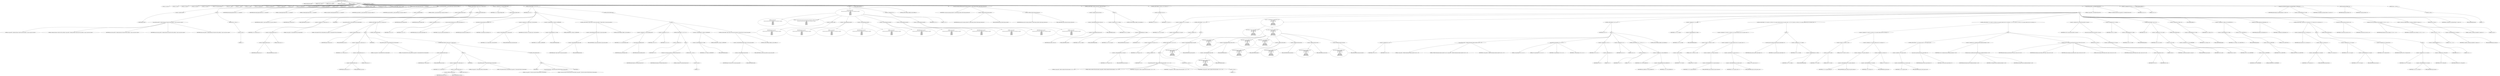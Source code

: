 digraph hostapd_notif_assoc {  
"1000123" [label = "(METHOD,hostapd_notif_assoc)" ]
"1000124" [label = "(PARAM,hostapd_data *hapd)" ]
"1000125" [label = "(PARAM,const u8 *addr)" ]
"1000126" [label = "(PARAM,const u8 *req_ies)" ]
"1000127" [label = "(PARAM,size_t req_ies_len)" ]
"1000128" [label = "(PARAM,int reassoc)" ]
"1000129" [label = "(BLOCK,,)" ]
"1000130" [label = "(LOCAL,v10: const u8 *)" ]
"1000131" [label = "(LOCAL,v11: size_t)" ]
"1000132" [label = "(LOCAL,v12: sta_info *)" ]
"1000133" [label = "(LOCAL,v13: sta_info *)" ]
"1000134" [label = "(LOCAL,v14: sta_info *)" ]
"1000135" [label = "(LOCAL,v15: wpa_state_machine *)" ]
"1000136" [label = "(LOCAL,v16: __int64)" ]
"1000137" [label = "(LOCAL,v17: __int64)" ]
"1000138" [label = "(LOCAL,v18: __int64)" ]
"1000139" [label = "(LOCAL,v19: unsigned int)" ]
"1000140" [label = "(LOCAL,v20: unsigned int)" ]
"1000141" [label = "(LOCAL,v21: unsigned int)" ]
"1000142" [label = "(LOCAL,v22: int)" ]
"1000143" [label = "(LOCAL,v23: unsigned int)" ]
"1000144" [label = "(LOCAL,v24: wpa_state_machine *)" ]
"1000145" [label = "(LOCAL,v25: wpa_event)" ]
"1000146" [label = "(LOCAL,v27: u32)" ]
"1000147" [label = "(LOCAL,v28: int)" ]
"1000148" [label = "(LOCAL,v29: u32)" ]
"1000149" [label = "(LOCAL,v30: u8 *)" ]
"1000150" [label = "(LOCAL,elems: ieee802_11_elems)" ]
"1000151" [label = "(LOCAL,eid: u8 [ 1112 ])" ]
"1000152" [label = "(CONTROL_STRUCTURE,if ( !addr ),if ( !addr ))" ]
"1000153" [label = "(<operator>.logicalNot,!addr)" ]
"1000154" [label = "(IDENTIFIER,addr,!addr)" ]
"1000155" [label = "(BLOCK,,)" ]
"1000156" [label = "(wpa_printf,wpa_printf(2, \"hostapd_notif_assoc: Skip event with no address\", req_ies, req_ies_len, reassoc))" ]
"1000157" [label = "(LITERAL,2,wpa_printf(2, \"hostapd_notif_assoc: Skip event with no address\", req_ies, req_ies_len, reassoc))" ]
"1000158" [label = "(LITERAL,\"hostapd_notif_assoc: Skip event with no address\",wpa_printf(2, \"hostapd_notif_assoc: Skip event with no address\", req_ies, req_ies_len, reassoc))" ]
"1000159" [label = "(IDENTIFIER,req_ies,wpa_printf(2, \"hostapd_notif_assoc: Skip event with no address\", req_ies, req_ies_len, reassoc))" ]
"1000160" [label = "(IDENTIFIER,req_ies_len,wpa_printf(2, \"hostapd_notif_assoc: Skip event with no address\", req_ies, req_ies_len, reassoc))" ]
"1000161" [label = "(IDENTIFIER,reassoc,wpa_printf(2, \"hostapd_notif_assoc: Skip event with no address\", req_ies, req_ies_len, reassoc))" ]
"1000162" [label = "(RETURN,return -1;,return -1;)" ]
"1000163" [label = "(<operator>.minus,-1)" ]
"1000164" [label = "(LITERAL,1,-1)" ]
"1000165" [label = "(hostapd_logger,hostapd_logger(hapd, addr, 1u, 2, \"associated\"))" ]
"1000166" [label = "(IDENTIFIER,hapd,hostapd_logger(hapd, addr, 1u, 2, \"associated\"))" ]
"1000167" [label = "(IDENTIFIER,addr,hostapd_logger(hapd, addr, 1u, 2, \"associated\"))" ]
"1000168" [label = "(LITERAL,1u,hostapd_logger(hapd, addr, 1u, 2, \"associated\"))" ]
"1000169" [label = "(LITERAL,2,hostapd_logger(hapd, addr, 1u, 2, \"associated\"))" ]
"1000170" [label = "(LITERAL,\"associated\",hostapd_logger(hapd, addr, 1u, 2, \"associated\"))" ]
"1000171" [label = "(ieee802_11_parse_elems,ieee802_11_parse_elems(req_ies, req_ies_len, &elems, 0))" ]
"1000172" [label = "(IDENTIFIER,req_ies,ieee802_11_parse_elems(req_ies, req_ies_len, &elems, 0))" ]
"1000173" [label = "(IDENTIFIER,req_ies_len,ieee802_11_parse_elems(req_ies, req_ies_len, &elems, 0))" ]
"1000174" [label = "(<operator>.addressOf,&elems)" ]
"1000175" [label = "(IDENTIFIER,elems,ieee802_11_parse_elems(req_ies, req_ies_len, &elems, 0))" ]
"1000176" [label = "(LITERAL,0,ieee802_11_parse_elems(req_ies, req_ies_len, &elems, 0))" ]
"1000177" [label = "(CONTROL_STRUCTURE,if ( elems.wps_ie ),if ( elems.wps_ie ))" ]
"1000178" [label = "(<operator>.fieldAccess,elems.wps_ie)" ]
"1000179" [label = "(IDENTIFIER,elems,if ( elems.wps_ie ))" ]
"1000180" [label = "(FIELD_IDENTIFIER,wps_ie,wps_ie)" ]
"1000181" [label = "(BLOCK,,)" ]
"1000182" [label = "(<operator>.assignment,v10 = elems.wps_ie - 2)" ]
"1000183" [label = "(IDENTIFIER,v10,v10 = elems.wps_ie - 2)" ]
"1000184" [label = "(<operator>.subtraction,elems.wps_ie - 2)" ]
"1000185" [label = "(<operator>.fieldAccess,elems.wps_ie)" ]
"1000186" [label = "(IDENTIFIER,elems,elems.wps_ie - 2)" ]
"1000187" [label = "(FIELD_IDENTIFIER,wps_ie,wps_ie)" ]
"1000188" [label = "(LITERAL,2,elems.wps_ie - 2)" ]
"1000189" [label = "(IDENTIFIER,L,)" ]
"1000190" [label = "(wpa_printf,wpa_printf(2, \"STA included WPS IE in (Re)AssocReq\"))" ]
"1000191" [label = "(LITERAL,2,wpa_printf(2, \"STA included WPS IE in (Re)AssocReq\"))" ]
"1000192" [label = "(LITERAL,\"STA included WPS IE in (Re)AssocReq\",wpa_printf(2, \"STA included WPS IE in (Re)AssocReq\"))" ]
"1000193" [label = "(CONTROL_STRUCTURE,else,else)" ]
"1000194" [label = "(CONTROL_STRUCTURE,if ( elems.rsn_ie ),if ( elems.rsn_ie ))" ]
"1000195" [label = "(<operator>.fieldAccess,elems.rsn_ie)" ]
"1000196" [label = "(IDENTIFIER,elems,if ( elems.rsn_ie ))" ]
"1000197" [label = "(FIELD_IDENTIFIER,rsn_ie,rsn_ie)" ]
"1000198" [label = "(BLOCK,,)" ]
"1000199" [label = "(<operator>.assignment,v10 = elems.rsn_ie - 2)" ]
"1000200" [label = "(IDENTIFIER,v10,v10 = elems.rsn_ie - 2)" ]
"1000201" [label = "(<operator>.subtraction,elems.rsn_ie - 2)" ]
"1000202" [label = "(<operator>.fieldAccess,elems.rsn_ie)" ]
"1000203" [label = "(IDENTIFIER,elems,elems.rsn_ie - 2)" ]
"1000204" [label = "(FIELD_IDENTIFIER,rsn_ie,rsn_ie)" ]
"1000205" [label = "(LITERAL,2,elems.rsn_ie - 2)" ]
"1000206" [label = "(IDENTIFIER,L,)" ]
"1000207" [label = "(wpa_printf,wpa_printf(2, \"STA included RSN IE in (Re)AssocReq\"))" ]
"1000208" [label = "(LITERAL,2,wpa_printf(2, \"STA included RSN IE in (Re)AssocReq\"))" ]
"1000209" [label = "(LITERAL,\"STA included RSN IE in (Re)AssocReq\",wpa_printf(2, \"STA included RSN IE in (Re)AssocReq\"))" ]
"1000210" [label = "(CONTROL_STRUCTURE,else,else)" ]
"1000211" [label = "(CONTROL_STRUCTURE,if ( elems.wpa_ie ),if ( elems.wpa_ie ))" ]
"1000212" [label = "(<operator>.fieldAccess,elems.wpa_ie)" ]
"1000213" [label = "(IDENTIFIER,elems,if ( elems.wpa_ie ))" ]
"1000214" [label = "(FIELD_IDENTIFIER,wpa_ie,wpa_ie)" ]
"1000215" [label = "(BLOCK,,)" ]
"1000216" [label = "(<operator>.assignment,v10 = elems.wpa_ie - 2)" ]
"1000217" [label = "(IDENTIFIER,v10,v10 = elems.wpa_ie - 2)" ]
"1000218" [label = "(<operator>.subtraction,elems.wpa_ie - 2)" ]
"1000219" [label = "(<operator>.fieldAccess,elems.wpa_ie)" ]
"1000220" [label = "(IDENTIFIER,elems,elems.wpa_ie - 2)" ]
"1000221" [label = "(FIELD_IDENTIFIER,wpa_ie,wpa_ie)" ]
"1000222" [label = "(LITERAL,2,elems.wpa_ie - 2)" ]
"1000223" [label = "(IDENTIFIER,L,)" ]
"1000224" [label = "(wpa_printf,wpa_printf(2, \"STA included WPA IE in (Re)AssocReq\"))" ]
"1000225" [label = "(LITERAL,2,wpa_printf(2, \"STA included WPA IE in (Re)AssocReq\"))" ]
"1000226" [label = "(LITERAL,\"STA included WPA IE in (Re)AssocReq\",wpa_printf(2, \"STA included WPA IE in (Re)AssocReq\"))" ]
"1000227" [label = "(CONTROL_STRUCTURE,else,else)" ]
"1000228" [label = "(BLOCK,,)" ]
"1000229" [label = "(IDENTIFIER,L,)" ]
"1000230" [label = "(wpa_printf,wpa_printf(2, \"STA did not include WPS/RSN/WPA IE in (Re)AssocReq\"))" ]
"1000231" [label = "(LITERAL,2,wpa_printf(2, \"STA did not include WPS/RSN/WPA IE in (Re)AssocReq\"))" ]
"1000232" [label = "(LITERAL,\"STA did not include WPS/RSN/WPA IE in (Re)AssocReq\",wpa_printf(2, \"STA did not include WPS/RSN/WPA IE in (Re)AssocReq\"))" ]
"1000233" [label = "(IDENTIFIER,L,)" ]
"1000234" [label = "(<operator>.assignment,v12 = ap_get_sta(hapd, addr))" ]
"1000235" [label = "(IDENTIFIER,v12,v12 = ap_get_sta(hapd, addr))" ]
"1000236" [label = "(ap_get_sta,ap_get_sta(hapd, addr))" ]
"1000237" [label = "(IDENTIFIER,hapd,ap_get_sta(hapd, addr))" ]
"1000238" [label = "(IDENTIFIER,addr,ap_get_sta(hapd, addr))" ]
"1000239" [label = "(CONTROL_STRUCTURE,if ( v12 ),if ( v12 ))" ]
"1000240" [label = "(IDENTIFIER,v12,if ( v12 ))" ]
"1000241" [label = "(BLOCK,,)" ]
"1000242" [label = "(<operator>.assignment,v13 = v12)" ]
"1000243" [label = "(IDENTIFIER,v13,v13 = v12)" ]
"1000244" [label = "(IDENTIFIER,v12,v13 = v12)" ]
"1000245" [label = "(ap_sta_no_session_timeout,ap_sta_no_session_timeout(hapd, v12))" ]
"1000246" [label = "(IDENTIFIER,hapd,ap_sta_no_session_timeout(hapd, v12))" ]
"1000247" [label = "(IDENTIFIER,v12,ap_sta_no_session_timeout(hapd, v12))" ]
"1000248" [label = "(accounting_sta_stop,accounting_sta_stop(hapd, v13))" ]
"1000249" [label = "(IDENTIFIER,hapd,accounting_sta_stop(hapd, v13))" ]
"1000250" [label = "(IDENTIFIER,v13,accounting_sta_stop(hapd, v13))" ]
"1000251" [label = "(<operator>.assignment,v13->timeout_next = STA_NULLFUNC)" ]
"1000252" [label = "(<operator>.indirectFieldAccess,v13->timeout_next)" ]
"1000253" [label = "(IDENTIFIER,v13,v13->timeout_next = STA_NULLFUNC)" ]
"1000254" [label = "(FIELD_IDENTIFIER,timeout_next,timeout_next)" ]
"1000255" [label = "(IDENTIFIER,STA_NULLFUNC,v13->timeout_next = STA_NULLFUNC)" ]
"1000256" [label = "(<operators>.assignmentAnd,v13->flags &= 0xFFFECFFF)" ]
"1000257" [label = "(<operator>.indirectFieldAccess,v13->flags)" ]
"1000258" [label = "(IDENTIFIER,v13,v13->flags &= 0xFFFECFFF)" ]
"1000259" [label = "(FIELD_IDENTIFIER,flags,flags)" ]
"1000260" [label = "(LITERAL,0xFFFECFFF,v13->flags &= 0xFFFECFFF)" ]
"1000261" [label = "(CONTROL_STRUCTURE,if ( hapd->iface->drv_max_acl_mac_addrs ),if ( hapd->iface->drv_max_acl_mac_addrs ))" ]
"1000262" [label = "(<operator>.indirectFieldAccess,hapd->iface->drv_max_acl_mac_addrs)" ]
"1000263" [label = "(<operator>.indirectFieldAccess,hapd->iface)" ]
"1000264" [label = "(IDENTIFIER,hapd,if ( hapd->iface->drv_max_acl_mac_addrs ))" ]
"1000265" [label = "(FIELD_IDENTIFIER,iface,iface)" ]
"1000266" [label = "(FIELD_IDENTIFIER,drv_max_acl_mac_addrs,drv_max_acl_mac_addrs)" ]
"1000267" [label = "(CONTROL_STRUCTURE,goto LABEL_16;,goto LABEL_16;)" ]
"1000268" [label = "(CONTROL_STRUCTURE,else,else)" ]
"1000269" [label = "(BLOCK,,)" ]
"1000270" [label = "(<operator>.assignment,v14 = ap_sta_add(hapd, addr))" ]
"1000271" [label = "(IDENTIFIER,v14,v14 = ap_sta_add(hapd, addr))" ]
"1000272" [label = "(ap_sta_add,ap_sta_add(hapd, addr))" ]
"1000273" [label = "(IDENTIFIER,hapd,ap_sta_add(hapd, addr))" ]
"1000274" [label = "(IDENTIFIER,addr,ap_sta_add(hapd, addr))" ]
"1000275" [label = "(<operator>.assignment,v13 = v14)" ]
"1000276" [label = "(IDENTIFIER,v13,v13 = v14)" ]
"1000277" [label = "(IDENTIFIER,v14,v13 = v14)" ]
"1000278" [label = "(CONTROL_STRUCTURE,if ( !v14 ),if ( !v14 ))" ]
"1000279" [label = "(<operator>.logicalNot,!v14)" ]
"1000280" [label = "(IDENTIFIER,v14,!v14)" ]
"1000281" [label = "(BLOCK,,)" ]
"1000282" [label = "(hostapd_drv_sta_disassoc,hostapd_drv_sta_disassoc(hapd, addr, 5))" ]
"1000283" [label = "(IDENTIFIER,hapd,hostapd_drv_sta_disassoc(hapd, addr, 5))" ]
"1000284" [label = "(IDENTIFIER,addr,hostapd_drv_sta_disassoc(hapd, addr, 5))" ]
"1000285" [label = "(LITERAL,5,hostapd_drv_sta_disassoc(hapd, addr, 5))" ]
"1000286" [label = "(RETURN,return -1;,return -1;)" ]
"1000287" [label = "(<operator>.minus,-1)" ]
"1000288" [label = "(LITERAL,1,-1)" ]
"1000289" [label = "(<operators>.assignmentAnd,v14->flags &= 0xFFFECFFF)" ]
"1000290" [label = "(<operator>.indirectFieldAccess,v14->flags)" ]
"1000291" [label = "(IDENTIFIER,v14,v14->flags &= 0xFFFECFFF)" ]
"1000292" [label = "(FIELD_IDENTIFIER,flags,flags)" ]
"1000293" [label = "(LITERAL,0xFFFECFFF,v14->flags &= 0xFFFECFFF)" ]
"1000294" [label = "(CONTROL_STRUCTURE,if ( hapd->iface->drv_max_acl_mac_addrs ),if ( hapd->iface->drv_max_acl_mac_addrs ))" ]
"1000295" [label = "(<operator>.indirectFieldAccess,hapd->iface->drv_max_acl_mac_addrs)" ]
"1000296" [label = "(<operator>.indirectFieldAccess,hapd->iface)" ]
"1000297" [label = "(IDENTIFIER,hapd,if ( hapd->iface->drv_max_acl_mac_addrs ))" ]
"1000298" [label = "(FIELD_IDENTIFIER,iface,iface)" ]
"1000299" [label = "(FIELD_IDENTIFIER,drv_max_acl_mac_addrs,drv_max_acl_mac_addrs)" ]
"1000300" [label = "(CONTROL_STRUCTURE,goto LABEL_16;,goto LABEL_16;)" ]
"1000301" [label = "(BLOCK,,)" ]
"1000302" [label = "(wpa_printf,wpa_printf(\n      3,\n      \"STA %02x:%02x:%02x:%02x:%02x:%02x not allowed to connect\",\n      *addr,\n      addr[1],\n      addr[2],\n      addr[3],\n      addr[4],\n      addr[5]))" ]
"1000303" [label = "(LITERAL,3,wpa_printf(\n      3,\n      \"STA %02x:%02x:%02x:%02x:%02x:%02x not allowed to connect\",\n      *addr,\n      addr[1],\n      addr[2],\n      addr[3],\n      addr[4],\n      addr[5]))" ]
"1000304" [label = "(LITERAL,\"STA %02x:%02x:%02x:%02x:%02x:%02x not allowed to connect\",wpa_printf(\n      3,\n      \"STA %02x:%02x:%02x:%02x:%02x:%02x not allowed to connect\",\n      *addr,\n      addr[1],\n      addr[2],\n      addr[3],\n      addr[4],\n      addr[5]))" ]
"1000305" [label = "(<operator>.indirection,*addr)" ]
"1000306" [label = "(IDENTIFIER,addr,wpa_printf(\n      3,\n      \"STA %02x:%02x:%02x:%02x:%02x:%02x not allowed to connect\",\n      *addr,\n      addr[1],\n      addr[2],\n      addr[3],\n      addr[4],\n      addr[5]))" ]
"1000307" [label = "(<operator>.indirectIndexAccess,addr[1])" ]
"1000308" [label = "(IDENTIFIER,addr,wpa_printf(\n      3,\n      \"STA %02x:%02x:%02x:%02x:%02x:%02x not allowed to connect\",\n      *addr,\n      addr[1],\n      addr[2],\n      addr[3],\n      addr[4],\n      addr[5]))" ]
"1000309" [label = "(LITERAL,1,wpa_printf(\n      3,\n      \"STA %02x:%02x:%02x:%02x:%02x:%02x not allowed to connect\",\n      *addr,\n      addr[1],\n      addr[2],\n      addr[3],\n      addr[4],\n      addr[5]))" ]
"1000310" [label = "(<operator>.indirectIndexAccess,addr[2])" ]
"1000311" [label = "(IDENTIFIER,addr,wpa_printf(\n      3,\n      \"STA %02x:%02x:%02x:%02x:%02x:%02x not allowed to connect\",\n      *addr,\n      addr[1],\n      addr[2],\n      addr[3],\n      addr[4],\n      addr[5]))" ]
"1000312" [label = "(LITERAL,2,wpa_printf(\n      3,\n      \"STA %02x:%02x:%02x:%02x:%02x:%02x not allowed to connect\",\n      *addr,\n      addr[1],\n      addr[2],\n      addr[3],\n      addr[4],\n      addr[5]))" ]
"1000313" [label = "(<operator>.indirectIndexAccess,addr[3])" ]
"1000314" [label = "(IDENTIFIER,addr,wpa_printf(\n      3,\n      \"STA %02x:%02x:%02x:%02x:%02x:%02x not allowed to connect\",\n      *addr,\n      addr[1],\n      addr[2],\n      addr[3],\n      addr[4],\n      addr[5]))" ]
"1000315" [label = "(LITERAL,3,wpa_printf(\n      3,\n      \"STA %02x:%02x:%02x:%02x:%02x:%02x not allowed to connect\",\n      *addr,\n      addr[1],\n      addr[2],\n      addr[3],\n      addr[4],\n      addr[5]))" ]
"1000316" [label = "(<operator>.indirectIndexAccess,addr[4])" ]
"1000317" [label = "(IDENTIFIER,addr,wpa_printf(\n      3,\n      \"STA %02x:%02x:%02x:%02x:%02x:%02x not allowed to connect\",\n      *addr,\n      addr[1],\n      addr[2],\n      addr[3],\n      addr[4],\n      addr[5]))" ]
"1000318" [label = "(LITERAL,4,wpa_printf(\n      3,\n      \"STA %02x:%02x:%02x:%02x:%02x:%02x not allowed to connect\",\n      *addr,\n      addr[1],\n      addr[2],\n      addr[3],\n      addr[4],\n      addr[5]))" ]
"1000319" [label = "(<operator>.indirectIndexAccess,addr[5])" ]
"1000320" [label = "(IDENTIFIER,addr,wpa_printf(\n      3,\n      \"STA %02x:%02x:%02x:%02x:%02x:%02x not allowed to connect\",\n      *addr,\n      addr[1],\n      addr[2],\n      addr[3],\n      addr[4],\n      addr[5]))" ]
"1000321" [label = "(LITERAL,5,wpa_printf(\n      3,\n      \"STA %02x:%02x:%02x:%02x:%02x:%02x not allowed to connect\",\n      *addr,\n      addr[1],\n      addr[2],\n      addr[3],\n      addr[4],\n      addr[5]))" ]
"1000322" [label = "(<operator>.assignment,v22 = 1)" ]
"1000323" [label = "(IDENTIFIER,v22,v22 = 1)" ]
"1000324" [label = "(LITERAL,1,v22 = 1)" ]
"1000325" [label = "(CONTROL_STRUCTURE,goto LABEL_33;,goto LABEL_33;)" ]
"1000326" [label = "(JUMP_TARGET,LABEL_16)" ]
"1000327" [label = "(ap_copy_sta_supp_op_classes,ap_copy_sta_supp_op_classes(v13, elems.supp_op_classes, elems.supp_op_classes_len))" ]
"1000328" [label = "(IDENTIFIER,v13,ap_copy_sta_supp_op_classes(v13, elems.supp_op_classes, elems.supp_op_classes_len))" ]
"1000329" [label = "(<operator>.fieldAccess,elems.supp_op_classes)" ]
"1000330" [label = "(IDENTIFIER,elems,ap_copy_sta_supp_op_classes(v13, elems.supp_op_classes, elems.supp_op_classes_len))" ]
"1000331" [label = "(FIELD_IDENTIFIER,supp_op_classes,supp_op_classes)" ]
"1000332" [label = "(<operator>.fieldAccess,elems.supp_op_classes_len)" ]
"1000333" [label = "(IDENTIFIER,elems,ap_copy_sta_supp_op_classes(v13, elems.supp_op_classes, elems.supp_op_classes_len))" ]
"1000334" [label = "(FIELD_IDENTIFIER,supp_op_classes_len,supp_op_classes_len)" ]
"1000335" [label = "(CONTROL_STRUCTURE,if ( !hapd->conf->wpa ),if ( !hapd->conf->wpa ))" ]
"1000336" [label = "(<operator>.logicalNot,!hapd->conf->wpa)" ]
"1000337" [label = "(<operator>.indirectFieldAccess,hapd->conf->wpa)" ]
"1000338" [label = "(<operator>.indirectFieldAccess,hapd->conf)" ]
"1000339" [label = "(IDENTIFIER,hapd,!hapd->conf->wpa)" ]
"1000340" [label = "(FIELD_IDENTIFIER,conf,conf)" ]
"1000341" [label = "(FIELD_IDENTIFIER,wpa,wpa)" ]
"1000342" [label = "(BLOCK,,)" ]
"1000343" [label = "(<operator>.assignment,v23 = v13->flags)" ]
"1000344" [label = "(IDENTIFIER,v23,v23 = v13->flags)" ]
"1000345" [label = "(<operator>.indirectFieldAccess,v13->flags)" ]
"1000346" [label = "(IDENTIFIER,v13,v23 = v13->flags)" ]
"1000347" [label = "(FIELD_IDENTIFIER,flags,flags)" ]
"1000348" [label = "(CONTROL_STRUCTURE,goto LABEL_25;,goto LABEL_25;)" ]
"1000349" [label = "(CONTROL_STRUCTURE,if ( v10 && v11 ),if ( v10 && v11 ))" ]
"1000350" [label = "(<operator>.logicalAnd,v10 && v11)" ]
"1000351" [label = "(IDENTIFIER,v10,v10 && v11)" ]
"1000352" [label = "(IDENTIFIER,v11,v10 && v11)" ]
"1000353" [label = "(BLOCK,,)" ]
"1000354" [label = "(<operator>.assignment,v15 = v13->wpa_sm)" ]
"1000355" [label = "(IDENTIFIER,v15,v15 = v13->wpa_sm)" ]
"1000356" [label = "(<operator>.indirectFieldAccess,v13->wpa_sm)" ]
"1000357" [label = "(IDENTIFIER,v13,v15 = v13->wpa_sm)" ]
"1000358" [label = "(FIELD_IDENTIFIER,wpa_sm,wpa_sm)" ]
"1000359" [label = "(CONTROL_STRUCTURE,if ( !v15 ),if ( !v15 ))" ]
"1000360" [label = "(<operator>.logicalNot,!v15)" ]
"1000361" [label = "(IDENTIFIER,v15,!v15)" ]
"1000362" [label = "(BLOCK,,)" ]
"1000363" [label = "(<operator>.assignment,v13->wpa_sm = v15)" ]
"1000364" [label = "(<operator>.indirectFieldAccess,v13->wpa_sm)" ]
"1000365" [label = "(IDENTIFIER,v13,v13->wpa_sm = v15)" ]
"1000366" [label = "(FIELD_IDENTIFIER,wpa_sm,wpa_sm)" ]
"1000367" [label = "(IDENTIFIER,v15,v13->wpa_sm = v15)" ]
"1000368" [label = "(CONTROL_STRUCTURE,if ( !v15 ),if ( !v15 ))" ]
"1000369" [label = "(<operator>.logicalNot,!v15)" ]
"1000370" [label = "(IDENTIFIER,v15,!v15)" ]
"1000371" [label = "(BLOCK,,)" ]
"1000372" [label = "(wpa_printf,wpa_printf(5, \"Failed to initialize WPA state machine\", v16, v17, v18))" ]
"1000373" [label = "(LITERAL,5,wpa_printf(5, \"Failed to initialize WPA state machine\", v16, v17, v18))" ]
"1000374" [label = "(LITERAL,\"Failed to initialize WPA state machine\",wpa_printf(5, \"Failed to initialize WPA state machine\", v16, v17, v18))" ]
"1000375" [label = "(IDENTIFIER,v16,wpa_printf(5, \"Failed to initialize WPA state machine\", v16, v17, v18))" ]
"1000376" [label = "(IDENTIFIER,v17,wpa_printf(5, \"Failed to initialize WPA state machine\", v16, v17, v18))" ]
"1000377" [label = "(IDENTIFIER,v18,wpa_printf(5, \"Failed to initialize WPA state machine\", v16, v17, v18))" ]
"1000378" [label = "(RETURN,return -1;,return -1;)" ]
"1000379" [label = "(<operator>.minus,-1)" ]
"1000380" [label = "(LITERAL,1,-1)" ]
"1000381" [label = "(<operator>.assignment,v19 = wpa_validate_wpa_ie(\n            hapd->wpa_auth,\n            v15,\n            hapd->iface->freq,\n            v10,\n            v11,\n            elems.mdie,\n            elems.mdie_len,\n            elems.owe_dh,\n            elems.owe_dh_len))" ]
"1000382" [label = "(IDENTIFIER,v19,v19 = wpa_validate_wpa_ie(\n            hapd->wpa_auth,\n            v15,\n            hapd->iface->freq,\n            v10,\n            v11,\n            elems.mdie,\n            elems.mdie_len,\n            elems.owe_dh,\n            elems.owe_dh_len))" ]
"1000383" [label = "(wpa_validate_wpa_ie,wpa_validate_wpa_ie(\n            hapd->wpa_auth,\n            v15,\n            hapd->iface->freq,\n            v10,\n            v11,\n            elems.mdie,\n            elems.mdie_len,\n            elems.owe_dh,\n            elems.owe_dh_len))" ]
"1000384" [label = "(<operator>.indirectFieldAccess,hapd->wpa_auth)" ]
"1000385" [label = "(IDENTIFIER,hapd,wpa_validate_wpa_ie(\n            hapd->wpa_auth,\n            v15,\n            hapd->iface->freq,\n            v10,\n            v11,\n            elems.mdie,\n            elems.mdie_len,\n            elems.owe_dh,\n            elems.owe_dh_len))" ]
"1000386" [label = "(FIELD_IDENTIFIER,wpa_auth,wpa_auth)" ]
"1000387" [label = "(IDENTIFIER,v15,wpa_validate_wpa_ie(\n            hapd->wpa_auth,\n            v15,\n            hapd->iface->freq,\n            v10,\n            v11,\n            elems.mdie,\n            elems.mdie_len,\n            elems.owe_dh,\n            elems.owe_dh_len))" ]
"1000388" [label = "(<operator>.indirectFieldAccess,hapd->iface->freq)" ]
"1000389" [label = "(<operator>.indirectFieldAccess,hapd->iface)" ]
"1000390" [label = "(IDENTIFIER,hapd,wpa_validate_wpa_ie(\n            hapd->wpa_auth,\n            v15,\n            hapd->iface->freq,\n            v10,\n            v11,\n            elems.mdie,\n            elems.mdie_len,\n            elems.owe_dh,\n            elems.owe_dh_len))" ]
"1000391" [label = "(FIELD_IDENTIFIER,iface,iface)" ]
"1000392" [label = "(FIELD_IDENTIFIER,freq,freq)" ]
"1000393" [label = "(IDENTIFIER,v10,wpa_validate_wpa_ie(\n            hapd->wpa_auth,\n            v15,\n            hapd->iface->freq,\n            v10,\n            v11,\n            elems.mdie,\n            elems.mdie_len,\n            elems.owe_dh,\n            elems.owe_dh_len))" ]
"1000394" [label = "(IDENTIFIER,v11,wpa_validate_wpa_ie(\n            hapd->wpa_auth,\n            v15,\n            hapd->iface->freq,\n            v10,\n            v11,\n            elems.mdie,\n            elems.mdie_len,\n            elems.owe_dh,\n            elems.owe_dh_len))" ]
"1000395" [label = "(<operator>.fieldAccess,elems.mdie)" ]
"1000396" [label = "(IDENTIFIER,elems,wpa_validate_wpa_ie(\n            hapd->wpa_auth,\n            v15,\n            hapd->iface->freq,\n            v10,\n            v11,\n            elems.mdie,\n            elems.mdie_len,\n            elems.owe_dh,\n            elems.owe_dh_len))" ]
"1000397" [label = "(FIELD_IDENTIFIER,mdie,mdie)" ]
"1000398" [label = "(<operator>.fieldAccess,elems.mdie_len)" ]
"1000399" [label = "(IDENTIFIER,elems,wpa_validate_wpa_ie(\n            hapd->wpa_auth,\n            v15,\n            hapd->iface->freq,\n            v10,\n            v11,\n            elems.mdie,\n            elems.mdie_len,\n            elems.owe_dh,\n            elems.owe_dh_len))" ]
"1000400" [label = "(FIELD_IDENTIFIER,mdie_len,mdie_len)" ]
"1000401" [label = "(<operator>.fieldAccess,elems.owe_dh)" ]
"1000402" [label = "(IDENTIFIER,elems,wpa_validate_wpa_ie(\n            hapd->wpa_auth,\n            v15,\n            hapd->iface->freq,\n            v10,\n            v11,\n            elems.mdie,\n            elems.mdie_len,\n            elems.owe_dh,\n            elems.owe_dh_len))" ]
"1000403" [label = "(FIELD_IDENTIFIER,owe_dh,owe_dh)" ]
"1000404" [label = "(<operator>.fieldAccess,elems.owe_dh_len)" ]
"1000405" [label = "(IDENTIFIER,elems,wpa_validate_wpa_ie(\n            hapd->wpa_auth,\n            v15,\n            hapd->iface->freq,\n            v10,\n            v11,\n            elems.mdie,\n            elems.mdie_len,\n            elems.owe_dh,\n            elems.owe_dh_len))" ]
"1000406" [label = "(FIELD_IDENTIFIER,owe_dh_len,owe_dh_len)" ]
"1000407" [label = "(CONTROL_STRUCTURE,if ( v19 ),if ( v19 ))" ]
"1000408" [label = "(IDENTIFIER,v19,if ( v19 ))" ]
"1000409" [label = "(BLOCK,,)" ]
"1000410" [label = "(<operator>.assignment,v20 = v19)" ]
"1000411" [label = "(IDENTIFIER,v20,v20 = v19)" ]
"1000412" [label = "(IDENTIFIER,v19,v20 = v19)" ]
"1000413" [label = "(wpa_printf,wpa_printf(2, \"WPA/RSN information element rejected? (res %u)\", v19))" ]
"1000414" [label = "(LITERAL,2,wpa_printf(2, \"WPA/RSN information element rejected? (res %u)\", v19))" ]
"1000415" [label = "(LITERAL,\"WPA/RSN information element rejected? (res %u)\",wpa_printf(2, \"WPA/RSN information element rejected? (res %u)\", v19))" ]
"1000416" [label = "(IDENTIFIER,v19,wpa_printf(2, \"WPA/RSN information element rejected? (res %u)\", v19))" ]
"1000417" [label = "(wpa_hexdump,wpa_hexdump(2, \"IE\", v10, v11))" ]
"1000418" [label = "(LITERAL,2,wpa_hexdump(2, \"IE\", v10, v11))" ]
"1000419" [label = "(LITERAL,\"IE\",wpa_hexdump(2, \"IE\", v10, v11))" ]
"1000420" [label = "(IDENTIFIER,v10,wpa_hexdump(2, \"IE\", v10, v11))" ]
"1000421" [label = "(IDENTIFIER,v11,wpa_hexdump(2, \"IE\", v10, v11))" ]
"1000422" [label = "(<operator>.assignment,v21 = v20 - 2)" ]
"1000423" [label = "(IDENTIFIER,v21,v21 = v20 - 2)" ]
"1000424" [label = "(<operator>.subtraction,v20 - 2)" ]
"1000425" [label = "(IDENTIFIER,v20,v20 - 2)" ]
"1000426" [label = "(LITERAL,2,v20 - 2)" ]
"1000427" [label = "(<operator>.assignment,v22 = 13)" ]
"1000428" [label = "(IDENTIFIER,v22,v22 = 13)" ]
"1000429" [label = "(LITERAL,13,v22 = 13)" ]
"1000430" [label = "(CONTROL_STRUCTURE,if ( v21 < 7 ),if ( v21 < 7 ))" ]
"1000431" [label = "(<operator>.lessThan,v21 < 7)" ]
"1000432" [label = "(IDENTIFIER,v21,v21 < 7)" ]
"1000433" [label = "(LITERAL,7,v21 < 7)" ]
"1000434" [label = "(<operator>.assignment,v22 = dword_48B3A0[v21])" ]
"1000435" [label = "(IDENTIFIER,v22,v22 = dword_48B3A0[v21])" ]
"1000436" [label = "(<operator>.indirectIndexAccess,dword_48B3A0[v21])" ]
"1000437" [label = "(IDENTIFIER,dword_48B3A0,v22 = dword_48B3A0[v21])" ]
"1000438" [label = "(IDENTIFIER,v21,v22 = dword_48B3A0[v21])" ]
"1000439" [label = "(CONTROL_STRUCTURE,goto LABEL_33;,goto LABEL_33;)" ]
"1000440" [label = "(<operator>.assignment,v27 = v13->flags)" ]
"1000441" [label = "(IDENTIFIER,v27,v27 = v13->flags)" ]
"1000442" [label = "(<operator>.indirectFieldAccess,v13->flags)" ]
"1000443" [label = "(IDENTIFIER,v13,v27 = v13->flags)" ]
"1000444" [label = "(FIELD_IDENTIFIER,flags,flags)" ]
"1000445" [label = "(CONTROL_STRUCTURE,if ( (v27 & 0x402) == 1026 && !v13->sa_query_timed_out && v13->sa_query_count > 0 ),if ( (v27 & 0x402) == 1026 && !v13->sa_query_timed_out && v13->sa_query_count > 0 ))" ]
"1000446" [label = "(<operator>.logicalAnd,(v27 & 0x402) == 1026 && !v13->sa_query_timed_out && v13->sa_query_count > 0)" ]
"1000447" [label = "(<operator>.equals,(v27 & 0x402) == 1026)" ]
"1000448" [label = "(<operator>.and,v27 & 0x402)" ]
"1000449" [label = "(IDENTIFIER,v27,v27 & 0x402)" ]
"1000450" [label = "(LITERAL,0x402,v27 & 0x402)" ]
"1000451" [label = "(LITERAL,1026,(v27 & 0x402) == 1026)" ]
"1000452" [label = "(<operator>.logicalAnd,!v13->sa_query_timed_out && v13->sa_query_count > 0)" ]
"1000453" [label = "(<operator>.logicalNot,!v13->sa_query_timed_out)" ]
"1000454" [label = "(<operator>.indirectFieldAccess,v13->sa_query_timed_out)" ]
"1000455" [label = "(IDENTIFIER,v13,!v13->sa_query_timed_out)" ]
"1000456" [label = "(FIELD_IDENTIFIER,sa_query_timed_out,sa_query_timed_out)" ]
"1000457" [label = "(<operator>.greaterThan,v13->sa_query_count > 0)" ]
"1000458" [label = "(<operator>.indirectFieldAccess,v13->sa_query_count)" ]
"1000459" [label = "(IDENTIFIER,v13,v13->sa_query_count > 0)" ]
"1000460" [label = "(FIELD_IDENTIFIER,sa_query_count,sa_query_count)" ]
"1000461" [label = "(LITERAL,0,v13->sa_query_count > 0)" ]
"1000462" [label = "(BLOCK,,)" ]
"1000463" [label = "(ap_check_sa_query_timeout,ap_check_sa_query_timeout(hapd, v13))" ]
"1000464" [label = "(IDENTIFIER,hapd,ap_check_sa_query_timeout(hapd, v13))" ]
"1000465" [label = "(IDENTIFIER,v13,ap_check_sa_query_timeout(hapd, v13))" ]
"1000466" [label = "(<operator>.assignment,v27 = v13->flags)" ]
"1000467" [label = "(IDENTIFIER,v27,v27 = v13->flags)" ]
"1000468" [label = "(<operator>.indirectFieldAccess,v13->flags)" ]
"1000469" [label = "(IDENTIFIER,v13,v27 = v13->flags)" ]
"1000470" [label = "(FIELD_IDENTIFIER,flags,flags)" ]
"1000471" [label = "(CONTROL_STRUCTURE,if ( (v27 & 0x402) == 1026 && !v13->sa_query_timed_out && v13->auth_alg != 2 ),if ( (v27 & 0x402) == 1026 && !v13->sa_query_timed_out && v13->auth_alg != 2 ))" ]
"1000472" [label = "(<operator>.logicalAnd,(v27 & 0x402) == 1026 && !v13->sa_query_timed_out && v13->auth_alg != 2)" ]
"1000473" [label = "(<operator>.equals,(v27 & 0x402) == 1026)" ]
"1000474" [label = "(<operator>.and,v27 & 0x402)" ]
"1000475" [label = "(IDENTIFIER,v27,v27 & 0x402)" ]
"1000476" [label = "(LITERAL,0x402,v27 & 0x402)" ]
"1000477" [label = "(LITERAL,1026,(v27 & 0x402) == 1026)" ]
"1000478" [label = "(<operator>.logicalAnd,!v13->sa_query_timed_out && v13->auth_alg != 2)" ]
"1000479" [label = "(<operator>.logicalNot,!v13->sa_query_timed_out)" ]
"1000480" [label = "(<operator>.indirectFieldAccess,v13->sa_query_timed_out)" ]
"1000481" [label = "(IDENTIFIER,v13,!v13->sa_query_timed_out)" ]
"1000482" [label = "(FIELD_IDENTIFIER,sa_query_timed_out,sa_query_timed_out)" ]
"1000483" [label = "(<operator>.notEquals,v13->auth_alg != 2)" ]
"1000484" [label = "(<operator>.indirectFieldAccess,v13->auth_alg)" ]
"1000485" [label = "(IDENTIFIER,v13,v13->auth_alg != 2)" ]
"1000486" [label = "(FIELD_IDENTIFIER,auth_alg,auth_alg)" ]
"1000487" [label = "(LITERAL,2,v13->auth_alg != 2)" ]
"1000488" [label = "(BLOCK,,)" ]
"1000489" [label = "(CONTROL_STRUCTURE,if ( !v13->sa_query_count ),if ( !v13->sa_query_count ))" ]
"1000490" [label = "(<operator>.logicalNot,!v13->sa_query_count)" ]
"1000491" [label = "(<operator>.indirectFieldAccess,v13->sa_query_count)" ]
"1000492" [label = "(IDENTIFIER,v13,!v13->sa_query_count)" ]
"1000493" [label = "(FIELD_IDENTIFIER,sa_query_count,sa_query_count)" ]
"1000494" [label = "(ap_sta_start_sa_query,ap_sta_start_sa_query(hapd, v13))" ]
"1000495" [label = "(IDENTIFIER,hapd,ap_sta_start_sa_query(hapd, v13))" ]
"1000496" [label = "(IDENTIFIER,v13,ap_sta_start_sa_query(hapd, v13))" ]
"1000497" [label = "(<operator>.assignment,v30 = hostapd_eid_assoc_comeback_time(hapd, v13, eid))" ]
"1000498" [label = "(IDENTIFIER,v30,v30 = hostapd_eid_assoc_comeback_time(hapd, v13, eid))" ]
"1000499" [label = "(hostapd_eid_assoc_comeback_time,hostapd_eid_assoc_comeback_time(hapd, v13, eid))" ]
"1000500" [label = "(IDENTIFIER,hapd,hostapd_eid_assoc_comeback_time(hapd, v13, eid))" ]
"1000501" [label = "(IDENTIFIER,v13,hostapd_eid_assoc_comeback_time(hapd, v13, eid))" ]
"1000502" [label = "(IDENTIFIER,eid,hostapd_eid_assoc_comeback_time(hapd, v13, eid))" ]
"1000503" [label = "(hostapd_sta_assoc,hostapd_sta_assoc(hapd, addr, reassoc, 0x1Eu, eid, v30 - eid))" ]
"1000504" [label = "(IDENTIFIER,hapd,hostapd_sta_assoc(hapd, addr, reassoc, 0x1Eu, eid, v30 - eid))" ]
"1000505" [label = "(IDENTIFIER,addr,hostapd_sta_assoc(hapd, addr, reassoc, 0x1Eu, eid, v30 - eid))" ]
"1000506" [label = "(IDENTIFIER,reassoc,hostapd_sta_assoc(hapd, addr, reassoc, 0x1Eu, eid, v30 - eid))" ]
"1000507" [label = "(LITERAL,0x1Eu,hostapd_sta_assoc(hapd, addr, reassoc, 0x1Eu, eid, v30 - eid))" ]
"1000508" [label = "(IDENTIFIER,eid,hostapd_sta_assoc(hapd, addr, reassoc, 0x1Eu, eid, v30 - eid))" ]
"1000509" [label = "(<operator>.subtraction,v30 - eid)" ]
"1000510" [label = "(IDENTIFIER,v30,v30 - eid)" ]
"1000511" [label = "(IDENTIFIER,eid,v30 - eid)" ]
"1000512" [label = "(RETURN,return 0;,return 0;)" ]
"1000513" [label = "(LITERAL,0,return 0;)" ]
"1000514" [label = "(<operator>.assignment,v28 = wpa_auth_uses_mfp(v13->wpa_sm))" ]
"1000515" [label = "(IDENTIFIER,v28,v28 = wpa_auth_uses_mfp(v13->wpa_sm))" ]
"1000516" [label = "(wpa_auth_uses_mfp,wpa_auth_uses_mfp(v13->wpa_sm))" ]
"1000517" [label = "(<operator>.indirectFieldAccess,v13->wpa_sm)" ]
"1000518" [label = "(IDENTIFIER,v13,wpa_auth_uses_mfp(v13->wpa_sm))" ]
"1000519" [label = "(FIELD_IDENTIFIER,wpa_sm,wpa_sm)" ]
"1000520" [label = "(<operator>.assignment,v29 = v13->flags)" ]
"1000521" [label = "(IDENTIFIER,v29,v29 = v13->flags)" ]
"1000522" [label = "(<operator>.indirectFieldAccess,v13->flags)" ]
"1000523" [label = "(IDENTIFIER,v13,v29 = v13->flags)" ]
"1000524" [label = "(FIELD_IDENTIFIER,flags,flags)" ]
"1000525" [label = "(CONTROL_STRUCTURE,if ( v28 ),if ( v28 ))" ]
"1000526" [label = "(IDENTIFIER,v28,if ( v28 ))" ]
"1000527" [label = "(<operator>.assignment,v23 = v29 | 0x400)" ]
"1000528" [label = "(IDENTIFIER,v23,v23 = v29 | 0x400)" ]
"1000529" [label = "(<operator>.or,v29 | 0x400)" ]
"1000530" [label = "(IDENTIFIER,v29,v29 | 0x400)" ]
"1000531" [label = "(LITERAL,0x400,v29 | 0x400)" ]
"1000532" [label = "(CONTROL_STRUCTURE,else,else)" ]
"1000533" [label = "(<operator>.assignment,v23 = v29 & 0xFFFFFBFF)" ]
"1000534" [label = "(IDENTIFIER,v23,v23 = v29 & 0xFFFFFBFF)" ]
"1000535" [label = "(<operator>.and,v29 & 0xFFFFFBFF)" ]
"1000536" [label = "(IDENTIFIER,v29,v29 & 0xFFFFFBFF)" ]
"1000537" [label = "(LITERAL,0xFFFFFBFF,v29 & 0xFFFFFBFF)" ]
"1000538" [label = "(<operator>.assignment,v13->flags = v23)" ]
"1000539" [label = "(<operator>.indirectFieldAccess,v13->flags)" ]
"1000540" [label = "(IDENTIFIER,v13,v13->flags = v23)" ]
"1000541" [label = "(FIELD_IDENTIFIER,flags,flags)" ]
"1000542" [label = "(IDENTIFIER,v23,v13->flags = v23)" ]
"1000543" [label = "(JUMP_TARGET,LABEL_25)" ]
"1000544" [label = "(<operator>.assignment,v13->flags = v23 & 0xFFF7FFFC | 3)" ]
"1000545" [label = "(<operator>.indirectFieldAccess,v13->flags)" ]
"1000546" [label = "(IDENTIFIER,v13,v13->flags = v23 & 0xFFF7FFFC | 3)" ]
"1000547" [label = "(FIELD_IDENTIFIER,flags,flags)" ]
"1000548" [label = "(<operator>.or,v23 & 0xFFF7FFFC | 3)" ]
"1000549" [label = "(<operator>.and,v23 & 0xFFF7FFFC)" ]
"1000550" [label = "(IDENTIFIER,v23,v23 & 0xFFF7FFFC)" ]
"1000551" [label = "(LITERAL,0xFFF7FFFC,v23 & 0xFFF7FFFC)" ]
"1000552" [label = "(LITERAL,3,v23 & 0xFFF7FFFC | 3)" ]
"1000553" [label = "(hostapd_set_sta_flags,hostapd_set_sta_flags(hapd, v13))" ]
"1000554" [label = "(IDENTIFIER,hapd,hostapd_set_sta_flags(hapd, v13))" ]
"1000555" [label = "(IDENTIFIER,v13,hostapd_set_sta_flags(hapd, v13))" ]
"1000556" [label = "(CONTROL_STRUCTURE,if ( reassoc && v13->auth_alg == 2 ),if ( reassoc && v13->auth_alg == 2 ))" ]
"1000557" [label = "(<operator>.logicalAnd,reassoc && v13->auth_alg == 2)" ]
"1000558" [label = "(IDENTIFIER,reassoc,reassoc && v13->auth_alg == 2)" ]
"1000559" [label = "(<operator>.equals,v13->auth_alg == 2)" ]
"1000560" [label = "(<operator>.indirectFieldAccess,v13->auth_alg)" ]
"1000561" [label = "(IDENTIFIER,v13,v13->auth_alg == 2)" ]
"1000562" [label = "(FIELD_IDENTIFIER,auth_alg,auth_alg)" ]
"1000563" [label = "(LITERAL,2,v13->auth_alg == 2)" ]
"1000564" [label = "(BLOCK,,)" ]
"1000565" [label = "(<operator>.assignment,v24 = v13->wpa_sm)" ]
"1000566" [label = "(IDENTIFIER,v24,v24 = v13->wpa_sm)" ]
"1000567" [label = "(<operator>.indirectFieldAccess,v13->wpa_sm)" ]
"1000568" [label = "(IDENTIFIER,v13,v24 = v13->wpa_sm)" ]
"1000569" [label = "(FIELD_IDENTIFIER,wpa_sm,wpa_sm)" ]
"1000570" [label = "(<operator>.assignment,v25 = WPA_ASSOC_FT)" ]
"1000571" [label = "(IDENTIFIER,v25,v25 = WPA_ASSOC_FT)" ]
"1000572" [label = "(IDENTIFIER,WPA_ASSOC_FT,v25 = WPA_ASSOC_FT)" ]
"1000573" [label = "(CONTROL_STRUCTURE,else,else)" ]
"1000574" [label = "(BLOCK,,)" ]
"1000575" [label = "(<operator>.assignment,v24 = v13->wpa_sm)" ]
"1000576" [label = "(IDENTIFIER,v24,v24 = v13->wpa_sm)" ]
"1000577" [label = "(<operator>.indirectFieldAccess,v13->wpa_sm)" ]
"1000578" [label = "(IDENTIFIER,v13,v24 = v13->wpa_sm)" ]
"1000579" [label = "(FIELD_IDENTIFIER,wpa_sm,wpa_sm)" ]
"1000580" [label = "(<operator>.assignment,v25 = WPA_ASSOC)" ]
"1000581" [label = "(IDENTIFIER,v25,v25 = WPA_ASSOC)" ]
"1000582" [label = "(IDENTIFIER,WPA_ASSOC,v25 = WPA_ASSOC)" ]
"1000583" [label = "(wpa_auth_sm_event,wpa_auth_sm_event(v24, v25))" ]
"1000584" [label = "(IDENTIFIER,v24,wpa_auth_sm_event(v24, v25))" ]
"1000585" [label = "(IDENTIFIER,v25,wpa_auth_sm_event(v24, v25))" ]
"1000586" [label = "(hostapd_new_assoc_sta,hostapd_new_assoc_sta(hapd, v13, (v23 >> 1) & 1))" ]
"1000587" [label = "(IDENTIFIER,hapd,hostapd_new_assoc_sta(hapd, v13, (v23 >> 1) & 1))" ]
"1000588" [label = "(IDENTIFIER,v13,hostapd_new_assoc_sta(hapd, v13, (v23 >> 1) & 1))" ]
"1000589" [label = "(<operator>.and,(v23 >> 1) & 1)" ]
"1000590" [label = "(<operator>.arithmeticShiftRight,v23 >> 1)" ]
"1000591" [label = "(IDENTIFIER,v23,v23 >> 1)" ]
"1000592" [label = "(LITERAL,1,v23 >> 1)" ]
"1000593" [label = "(LITERAL,1,(v23 >> 1) & 1)" ]
"1000594" [label = "(ieee802_1x_notify_port_enabled,ieee802_1x_notify_port_enabled(v13->eapol_sm, 1))" ]
"1000595" [label = "(<operator>.indirectFieldAccess,v13->eapol_sm)" ]
"1000596" [label = "(IDENTIFIER,v13,ieee802_1x_notify_port_enabled(v13->eapol_sm, 1))" ]
"1000597" [label = "(FIELD_IDENTIFIER,eapol_sm,eapol_sm)" ]
"1000598" [label = "(LITERAL,1,ieee802_1x_notify_port_enabled(v13->eapol_sm, 1))" ]
"1000599" [label = "(RETURN,return 0;,return 0;)" ]
"1000600" [label = "(LITERAL,0,return 0;)" ]
"1000601" [label = "(wpa_printf,wpa_printf(2, \"No WPA/RSN IE from STA\"))" ]
"1000602" [label = "(LITERAL,2,wpa_printf(2, \"No WPA/RSN IE from STA\"))" ]
"1000603" [label = "(LITERAL,\"No WPA/RSN IE from STA\",wpa_printf(2, \"No WPA/RSN IE from STA\"))" ]
"1000604" [label = "(<operator>.assignment,v22 = 13)" ]
"1000605" [label = "(IDENTIFIER,v22,v22 = 13)" ]
"1000606" [label = "(LITERAL,13,v22 = 13)" ]
"1000607" [label = "(JUMP_TARGET,LABEL_33)" ]
"1000608" [label = "(hostapd_drv_sta_disassoc,hostapd_drv_sta_disassoc(hapd, v13->addr, v22))" ]
"1000609" [label = "(IDENTIFIER,hapd,hostapd_drv_sta_disassoc(hapd, v13->addr, v22))" ]
"1000610" [label = "(<operator>.indirectFieldAccess,v13->addr)" ]
"1000611" [label = "(IDENTIFIER,v13,hostapd_drv_sta_disassoc(hapd, v13->addr, v22))" ]
"1000612" [label = "(FIELD_IDENTIFIER,addr,addr)" ]
"1000613" [label = "(IDENTIFIER,v22,hostapd_drv_sta_disassoc(hapd, v13->addr, v22))" ]
"1000614" [label = "(ap_free_sta,ap_free_sta(hapd, v13))" ]
"1000615" [label = "(IDENTIFIER,hapd,ap_free_sta(hapd, v13))" ]
"1000616" [label = "(IDENTIFIER,v13,ap_free_sta(hapd, v13))" ]
"1000617" [label = "(RETURN,return -1;,return -1;)" ]
"1000618" [label = "(<operator>.minus,-1)" ]
"1000619" [label = "(LITERAL,1,-1)" ]
"1000620" [label = "(METHOD_RETURN,int __fastcall)" ]
  "1000123" -> "1000124" 
  "1000123" -> "1000125" 
  "1000123" -> "1000126" 
  "1000123" -> "1000127" 
  "1000123" -> "1000128" 
  "1000123" -> "1000129" 
  "1000123" -> "1000620" 
  "1000129" -> "1000130" 
  "1000129" -> "1000131" 
  "1000129" -> "1000132" 
  "1000129" -> "1000133" 
  "1000129" -> "1000134" 
  "1000129" -> "1000135" 
  "1000129" -> "1000136" 
  "1000129" -> "1000137" 
  "1000129" -> "1000138" 
  "1000129" -> "1000139" 
  "1000129" -> "1000140" 
  "1000129" -> "1000141" 
  "1000129" -> "1000142" 
  "1000129" -> "1000143" 
  "1000129" -> "1000144" 
  "1000129" -> "1000145" 
  "1000129" -> "1000146" 
  "1000129" -> "1000147" 
  "1000129" -> "1000148" 
  "1000129" -> "1000149" 
  "1000129" -> "1000150" 
  "1000129" -> "1000151" 
  "1000129" -> "1000152" 
  "1000129" -> "1000165" 
  "1000129" -> "1000171" 
  "1000129" -> "1000177" 
  "1000129" -> "1000234" 
  "1000129" -> "1000239" 
  "1000129" -> "1000301" 
  "1000129" -> "1000326" 
  "1000129" -> "1000327" 
  "1000129" -> "1000335" 
  "1000129" -> "1000349" 
  "1000129" -> "1000601" 
  "1000129" -> "1000604" 
  "1000129" -> "1000607" 
  "1000129" -> "1000608" 
  "1000129" -> "1000614" 
  "1000129" -> "1000617" 
  "1000152" -> "1000153" 
  "1000152" -> "1000155" 
  "1000153" -> "1000154" 
  "1000155" -> "1000156" 
  "1000155" -> "1000162" 
  "1000156" -> "1000157" 
  "1000156" -> "1000158" 
  "1000156" -> "1000159" 
  "1000156" -> "1000160" 
  "1000156" -> "1000161" 
  "1000162" -> "1000163" 
  "1000163" -> "1000164" 
  "1000165" -> "1000166" 
  "1000165" -> "1000167" 
  "1000165" -> "1000168" 
  "1000165" -> "1000169" 
  "1000165" -> "1000170" 
  "1000171" -> "1000172" 
  "1000171" -> "1000173" 
  "1000171" -> "1000174" 
  "1000171" -> "1000176" 
  "1000174" -> "1000175" 
  "1000177" -> "1000178" 
  "1000177" -> "1000181" 
  "1000177" -> "1000193" 
  "1000178" -> "1000179" 
  "1000178" -> "1000180" 
  "1000181" -> "1000182" 
  "1000181" -> "1000189" 
  "1000181" -> "1000190" 
  "1000182" -> "1000183" 
  "1000182" -> "1000184" 
  "1000184" -> "1000185" 
  "1000184" -> "1000188" 
  "1000185" -> "1000186" 
  "1000185" -> "1000187" 
  "1000190" -> "1000191" 
  "1000190" -> "1000192" 
  "1000193" -> "1000194" 
  "1000194" -> "1000195" 
  "1000194" -> "1000198" 
  "1000194" -> "1000210" 
  "1000195" -> "1000196" 
  "1000195" -> "1000197" 
  "1000198" -> "1000199" 
  "1000198" -> "1000206" 
  "1000198" -> "1000207" 
  "1000199" -> "1000200" 
  "1000199" -> "1000201" 
  "1000201" -> "1000202" 
  "1000201" -> "1000205" 
  "1000202" -> "1000203" 
  "1000202" -> "1000204" 
  "1000207" -> "1000208" 
  "1000207" -> "1000209" 
  "1000210" -> "1000211" 
  "1000211" -> "1000212" 
  "1000211" -> "1000215" 
  "1000211" -> "1000227" 
  "1000212" -> "1000213" 
  "1000212" -> "1000214" 
  "1000215" -> "1000216" 
  "1000215" -> "1000223" 
  "1000215" -> "1000224" 
  "1000216" -> "1000217" 
  "1000216" -> "1000218" 
  "1000218" -> "1000219" 
  "1000218" -> "1000222" 
  "1000219" -> "1000220" 
  "1000219" -> "1000221" 
  "1000224" -> "1000225" 
  "1000224" -> "1000226" 
  "1000227" -> "1000228" 
  "1000228" -> "1000229" 
  "1000228" -> "1000230" 
  "1000228" -> "1000233" 
  "1000230" -> "1000231" 
  "1000230" -> "1000232" 
  "1000234" -> "1000235" 
  "1000234" -> "1000236" 
  "1000236" -> "1000237" 
  "1000236" -> "1000238" 
  "1000239" -> "1000240" 
  "1000239" -> "1000241" 
  "1000239" -> "1000268" 
  "1000241" -> "1000242" 
  "1000241" -> "1000245" 
  "1000241" -> "1000248" 
  "1000241" -> "1000251" 
  "1000241" -> "1000256" 
  "1000241" -> "1000261" 
  "1000242" -> "1000243" 
  "1000242" -> "1000244" 
  "1000245" -> "1000246" 
  "1000245" -> "1000247" 
  "1000248" -> "1000249" 
  "1000248" -> "1000250" 
  "1000251" -> "1000252" 
  "1000251" -> "1000255" 
  "1000252" -> "1000253" 
  "1000252" -> "1000254" 
  "1000256" -> "1000257" 
  "1000256" -> "1000260" 
  "1000257" -> "1000258" 
  "1000257" -> "1000259" 
  "1000261" -> "1000262" 
  "1000261" -> "1000267" 
  "1000262" -> "1000263" 
  "1000262" -> "1000266" 
  "1000263" -> "1000264" 
  "1000263" -> "1000265" 
  "1000268" -> "1000269" 
  "1000269" -> "1000270" 
  "1000269" -> "1000275" 
  "1000269" -> "1000278" 
  "1000269" -> "1000289" 
  "1000269" -> "1000294" 
  "1000270" -> "1000271" 
  "1000270" -> "1000272" 
  "1000272" -> "1000273" 
  "1000272" -> "1000274" 
  "1000275" -> "1000276" 
  "1000275" -> "1000277" 
  "1000278" -> "1000279" 
  "1000278" -> "1000281" 
  "1000279" -> "1000280" 
  "1000281" -> "1000282" 
  "1000281" -> "1000286" 
  "1000282" -> "1000283" 
  "1000282" -> "1000284" 
  "1000282" -> "1000285" 
  "1000286" -> "1000287" 
  "1000287" -> "1000288" 
  "1000289" -> "1000290" 
  "1000289" -> "1000293" 
  "1000290" -> "1000291" 
  "1000290" -> "1000292" 
  "1000294" -> "1000295" 
  "1000294" -> "1000300" 
  "1000295" -> "1000296" 
  "1000295" -> "1000299" 
  "1000296" -> "1000297" 
  "1000296" -> "1000298" 
  "1000301" -> "1000302" 
  "1000301" -> "1000322" 
  "1000301" -> "1000325" 
  "1000302" -> "1000303" 
  "1000302" -> "1000304" 
  "1000302" -> "1000305" 
  "1000302" -> "1000307" 
  "1000302" -> "1000310" 
  "1000302" -> "1000313" 
  "1000302" -> "1000316" 
  "1000302" -> "1000319" 
  "1000305" -> "1000306" 
  "1000307" -> "1000308" 
  "1000307" -> "1000309" 
  "1000310" -> "1000311" 
  "1000310" -> "1000312" 
  "1000313" -> "1000314" 
  "1000313" -> "1000315" 
  "1000316" -> "1000317" 
  "1000316" -> "1000318" 
  "1000319" -> "1000320" 
  "1000319" -> "1000321" 
  "1000322" -> "1000323" 
  "1000322" -> "1000324" 
  "1000327" -> "1000328" 
  "1000327" -> "1000329" 
  "1000327" -> "1000332" 
  "1000329" -> "1000330" 
  "1000329" -> "1000331" 
  "1000332" -> "1000333" 
  "1000332" -> "1000334" 
  "1000335" -> "1000336" 
  "1000335" -> "1000342" 
  "1000336" -> "1000337" 
  "1000337" -> "1000338" 
  "1000337" -> "1000341" 
  "1000338" -> "1000339" 
  "1000338" -> "1000340" 
  "1000342" -> "1000343" 
  "1000342" -> "1000348" 
  "1000343" -> "1000344" 
  "1000343" -> "1000345" 
  "1000345" -> "1000346" 
  "1000345" -> "1000347" 
  "1000349" -> "1000350" 
  "1000349" -> "1000353" 
  "1000350" -> "1000351" 
  "1000350" -> "1000352" 
  "1000353" -> "1000354" 
  "1000353" -> "1000359" 
  "1000353" -> "1000381" 
  "1000353" -> "1000407" 
  "1000353" -> "1000440" 
  "1000353" -> "1000445" 
  "1000353" -> "1000471" 
  "1000353" -> "1000514" 
  "1000353" -> "1000520" 
  "1000353" -> "1000525" 
  "1000353" -> "1000538" 
  "1000353" -> "1000543" 
  "1000353" -> "1000544" 
  "1000353" -> "1000553" 
  "1000353" -> "1000556" 
  "1000353" -> "1000583" 
  "1000353" -> "1000586" 
  "1000353" -> "1000594" 
  "1000353" -> "1000599" 
  "1000354" -> "1000355" 
  "1000354" -> "1000356" 
  "1000356" -> "1000357" 
  "1000356" -> "1000358" 
  "1000359" -> "1000360" 
  "1000359" -> "1000362" 
  "1000360" -> "1000361" 
  "1000362" -> "1000363" 
  "1000362" -> "1000368" 
  "1000363" -> "1000364" 
  "1000363" -> "1000367" 
  "1000364" -> "1000365" 
  "1000364" -> "1000366" 
  "1000368" -> "1000369" 
  "1000368" -> "1000371" 
  "1000369" -> "1000370" 
  "1000371" -> "1000372" 
  "1000371" -> "1000378" 
  "1000372" -> "1000373" 
  "1000372" -> "1000374" 
  "1000372" -> "1000375" 
  "1000372" -> "1000376" 
  "1000372" -> "1000377" 
  "1000378" -> "1000379" 
  "1000379" -> "1000380" 
  "1000381" -> "1000382" 
  "1000381" -> "1000383" 
  "1000383" -> "1000384" 
  "1000383" -> "1000387" 
  "1000383" -> "1000388" 
  "1000383" -> "1000393" 
  "1000383" -> "1000394" 
  "1000383" -> "1000395" 
  "1000383" -> "1000398" 
  "1000383" -> "1000401" 
  "1000383" -> "1000404" 
  "1000384" -> "1000385" 
  "1000384" -> "1000386" 
  "1000388" -> "1000389" 
  "1000388" -> "1000392" 
  "1000389" -> "1000390" 
  "1000389" -> "1000391" 
  "1000395" -> "1000396" 
  "1000395" -> "1000397" 
  "1000398" -> "1000399" 
  "1000398" -> "1000400" 
  "1000401" -> "1000402" 
  "1000401" -> "1000403" 
  "1000404" -> "1000405" 
  "1000404" -> "1000406" 
  "1000407" -> "1000408" 
  "1000407" -> "1000409" 
  "1000409" -> "1000410" 
  "1000409" -> "1000413" 
  "1000409" -> "1000417" 
  "1000409" -> "1000422" 
  "1000409" -> "1000427" 
  "1000409" -> "1000430" 
  "1000409" -> "1000439" 
  "1000410" -> "1000411" 
  "1000410" -> "1000412" 
  "1000413" -> "1000414" 
  "1000413" -> "1000415" 
  "1000413" -> "1000416" 
  "1000417" -> "1000418" 
  "1000417" -> "1000419" 
  "1000417" -> "1000420" 
  "1000417" -> "1000421" 
  "1000422" -> "1000423" 
  "1000422" -> "1000424" 
  "1000424" -> "1000425" 
  "1000424" -> "1000426" 
  "1000427" -> "1000428" 
  "1000427" -> "1000429" 
  "1000430" -> "1000431" 
  "1000430" -> "1000434" 
  "1000431" -> "1000432" 
  "1000431" -> "1000433" 
  "1000434" -> "1000435" 
  "1000434" -> "1000436" 
  "1000436" -> "1000437" 
  "1000436" -> "1000438" 
  "1000440" -> "1000441" 
  "1000440" -> "1000442" 
  "1000442" -> "1000443" 
  "1000442" -> "1000444" 
  "1000445" -> "1000446" 
  "1000445" -> "1000462" 
  "1000446" -> "1000447" 
  "1000446" -> "1000452" 
  "1000447" -> "1000448" 
  "1000447" -> "1000451" 
  "1000448" -> "1000449" 
  "1000448" -> "1000450" 
  "1000452" -> "1000453" 
  "1000452" -> "1000457" 
  "1000453" -> "1000454" 
  "1000454" -> "1000455" 
  "1000454" -> "1000456" 
  "1000457" -> "1000458" 
  "1000457" -> "1000461" 
  "1000458" -> "1000459" 
  "1000458" -> "1000460" 
  "1000462" -> "1000463" 
  "1000462" -> "1000466" 
  "1000463" -> "1000464" 
  "1000463" -> "1000465" 
  "1000466" -> "1000467" 
  "1000466" -> "1000468" 
  "1000468" -> "1000469" 
  "1000468" -> "1000470" 
  "1000471" -> "1000472" 
  "1000471" -> "1000488" 
  "1000472" -> "1000473" 
  "1000472" -> "1000478" 
  "1000473" -> "1000474" 
  "1000473" -> "1000477" 
  "1000474" -> "1000475" 
  "1000474" -> "1000476" 
  "1000478" -> "1000479" 
  "1000478" -> "1000483" 
  "1000479" -> "1000480" 
  "1000480" -> "1000481" 
  "1000480" -> "1000482" 
  "1000483" -> "1000484" 
  "1000483" -> "1000487" 
  "1000484" -> "1000485" 
  "1000484" -> "1000486" 
  "1000488" -> "1000489" 
  "1000488" -> "1000497" 
  "1000488" -> "1000503" 
  "1000488" -> "1000512" 
  "1000489" -> "1000490" 
  "1000489" -> "1000494" 
  "1000490" -> "1000491" 
  "1000491" -> "1000492" 
  "1000491" -> "1000493" 
  "1000494" -> "1000495" 
  "1000494" -> "1000496" 
  "1000497" -> "1000498" 
  "1000497" -> "1000499" 
  "1000499" -> "1000500" 
  "1000499" -> "1000501" 
  "1000499" -> "1000502" 
  "1000503" -> "1000504" 
  "1000503" -> "1000505" 
  "1000503" -> "1000506" 
  "1000503" -> "1000507" 
  "1000503" -> "1000508" 
  "1000503" -> "1000509" 
  "1000509" -> "1000510" 
  "1000509" -> "1000511" 
  "1000512" -> "1000513" 
  "1000514" -> "1000515" 
  "1000514" -> "1000516" 
  "1000516" -> "1000517" 
  "1000517" -> "1000518" 
  "1000517" -> "1000519" 
  "1000520" -> "1000521" 
  "1000520" -> "1000522" 
  "1000522" -> "1000523" 
  "1000522" -> "1000524" 
  "1000525" -> "1000526" 
  "1000525" -> "1000527" 
  "1000525" -> "1000532" 
  "1000527" -> "1000528" 
  "1000527" -> "1000529" 
  "1000529" -> "1000530" 
  "1000529" -> "1000531" 
  "1000532" -> "1000533" 
  "1000533" -> "1000534" 
  "1000533" -> "1000535" 
  "1000535" -> "1000536" 
  "1000535" -> "1000537" 
  "1000538" -> "1000539" 
  "1000538" -> "1000542" 
  "1000539" -> "1000540" 
  "1000539" -> "1000541" 
  "1000544" -> "1000545" 
  "1000544" -> "1000548" 
  "1000545" -> "1000546" 
  "1000545" -> "1000547" 
  "1000548" -> "1000549" 
  "1000548" -> "1000552" 
  "1000549" -> "1000550" 
  "1000549" -> "1000551" 
  "1000553" -> "1000554" 
  "1000553" -> "1000555" 
  "1000556" -> "1000557" 
  "1000556" -> "1000564" 
  "1000556" -> "1000573" 
  "1000557" -> "1000558" 
  "1000557" -> "1000559" 
  "1000559" -> "1000560" 
  "1000559" -> "1000563" 
  "1000560" -> "1000561" 
  "1000560" -> "1000562" 
  "1000564" -> "1000565" 
  "1000564" -> "1000570" 
  "1000565" -> "1000566" 
  "1000565" -> "1000567" 
  "1000567" -> "1000568" 
  "1000567" -> "1000569" 
  "1000570" -> "1000571" 
  "1000570" -> "1000572" 
  "1000573" -> "1000574" 
  "1000574" -> "1000575" 
  "1000574" -> "1000580" 
  "1000575" -> "1000576" 
  "1000575" -> "1000577" 
  "1000577" -> "1000578" 
  "1000577" -> "1000579" 
  "1000580" -> "1000581" 
  "1000580" -> "1000582" 
  "1000583" -> "1000584" 
  "1000583" -> "1000585" 
  "1000586" -> "1000587" 
  "1000586" -> "1000588" 
  "1000586" -> "1000589" 
  "1000589" -> "1000590" 
  "1000589" -> "1000593" 
  "1000590" -> "1000591" 
  "1000590" -> "1000592" 
  "1000594" -> "1000595" 
  "1000594" -> "1000598" 
  "1000595" -> "1000596" 
  "1000595" -> "1000597" 
  "1000599" -> "1000600" 
  "1000601" -> "1000602" 
  "1000601" -> "1000603" 
  "1000604" -> "1000605" 
  "1000604" -> "1000606" 
  "1000608" -> "1000609" 
  "1000608" -> "1000610" 
  "1000608" -> "1000613" 
  "1000610" -> "1000611" 
  "1000610" -> "1000612" 
  "1000614" -> "1000615" 
  "1000614" -> "1000616" 
  "1000617" -> "1000618" 
  "1000618" -> "1000619" 
}
